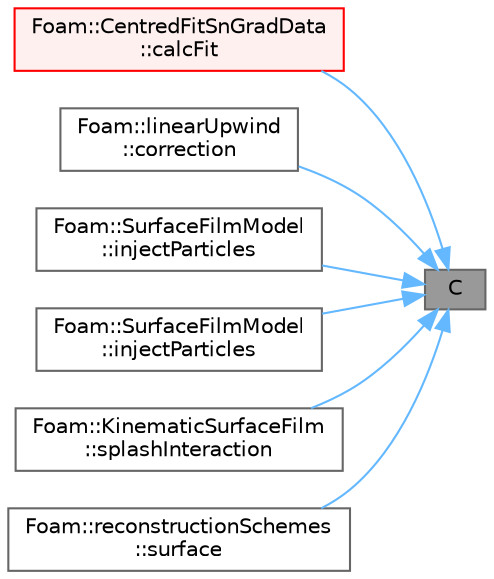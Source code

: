 digraph "C"
{
 // LATEX_PDF_SIZE
  bgcolor="transparent";
  edge [fontname=Helvetica,fontsize=10,labelfontname=Helvetica,labelfontsize=10];
  node [fontname=Helvetica,fontsize=10,shape=box,height=0.2,width=0.4];
  rankdir="RL";
  Node1 [id="Node000001",label="C",height=0.2,width=0.4,color="gray40", fillcolor="grey60", style="filled", fontcolor="black",tooltip=" "];
  Node1 -> Node2 [id="edge1_Node000001_Node000002",dir="back",color="steelblue1",style="solid",tooltip=" "];
  Node2 [id="Node000002",label="Foam::CentredFitSnGradData\l::calcFit",height=0.2,width=0.4,color="red", fillcolor="#FFF0F0", style="filled",URL="$classFoam_1_1CentredFitSnGradData.html#a84a3ebdcaaaad35b99dce0ecc7413d2d",tooltip=" "];
  Node1 -> Node4 [id="edge2_Node000001_Node000004",dir="back",color="steelblue1",style="solid",tooltip=" "];
  Node4 [id="Node000004",label="Foam::linearUpwind\l::correction",height=0.2,width=0.4,color="grey40", fillcolor="white", style="filled",URL="$classFoam_1_1linearUpwind.html#ad25d61b69bb476886334d918209c41b7",tooltip=" "];
  Node1 -> Node5 [id="edge3_Node000001_Node000005",dir="back",color="steelblue1",style="solid",tooltip=" "];
  Node5 [id="Node000005",label="Foam::SurfaceFilmModel\l::injectParticles",height=0.2,width=0.4,color="grey40", fillcolor="white", style="filled",URL="$classFoam_1_1SurfaceFilmModel.html#aa3986d01945da4337041ca25fe52601f",tooltip=" "];
  Node1 -> Node6 [id="edge4_Node000001_Node000006",dir="back",color="steelblue1",style="solid",tooltip=" "];
  Node6 [id="Node000006",label="Foam::SurfaceFilmModel\l::injectParticles",height=0.2,width=0.4,color="grey40", fillcolor="white", style="filled",URL="$classFoam_1_1SurfaceFilmModel.html#aff7ae8ffd2e909dd279c91a8f7960deb",tooltip=" "];
  Node1 -> Node7 [id="edge5_Node000001_Node000007",dir="back",color="steelblue1",style="solid",tooltip=" "];
  Node7 [id="Node000007",label="Foam::KinematicSurfaceFilm\l::splashInteraction",height=0.2,width=0.4,color="grey40", fillcolor="white", style="filled",URL="$classFoam_1_1KinematicSurfaceFilm.html#a23bd6bb85754e0b981edd70d962c173b",tooltip=" "];
  Node1 -> Node8 [id="edge6_Node000001_Node000008",dir="back",color="steelblue1",style="solid",tooltip=" "];
  Node8 [id="Node000008",label="Foam::reconstructionSchemes\l::surface",height=0.2,width=0.4,color="grey40", fillcolor="white", style="filled",URL="$classFoam_1_1reconstructionSchemes.html#aa8607472e078b475b82e48e883eaab75",tooltip=" "];
}
